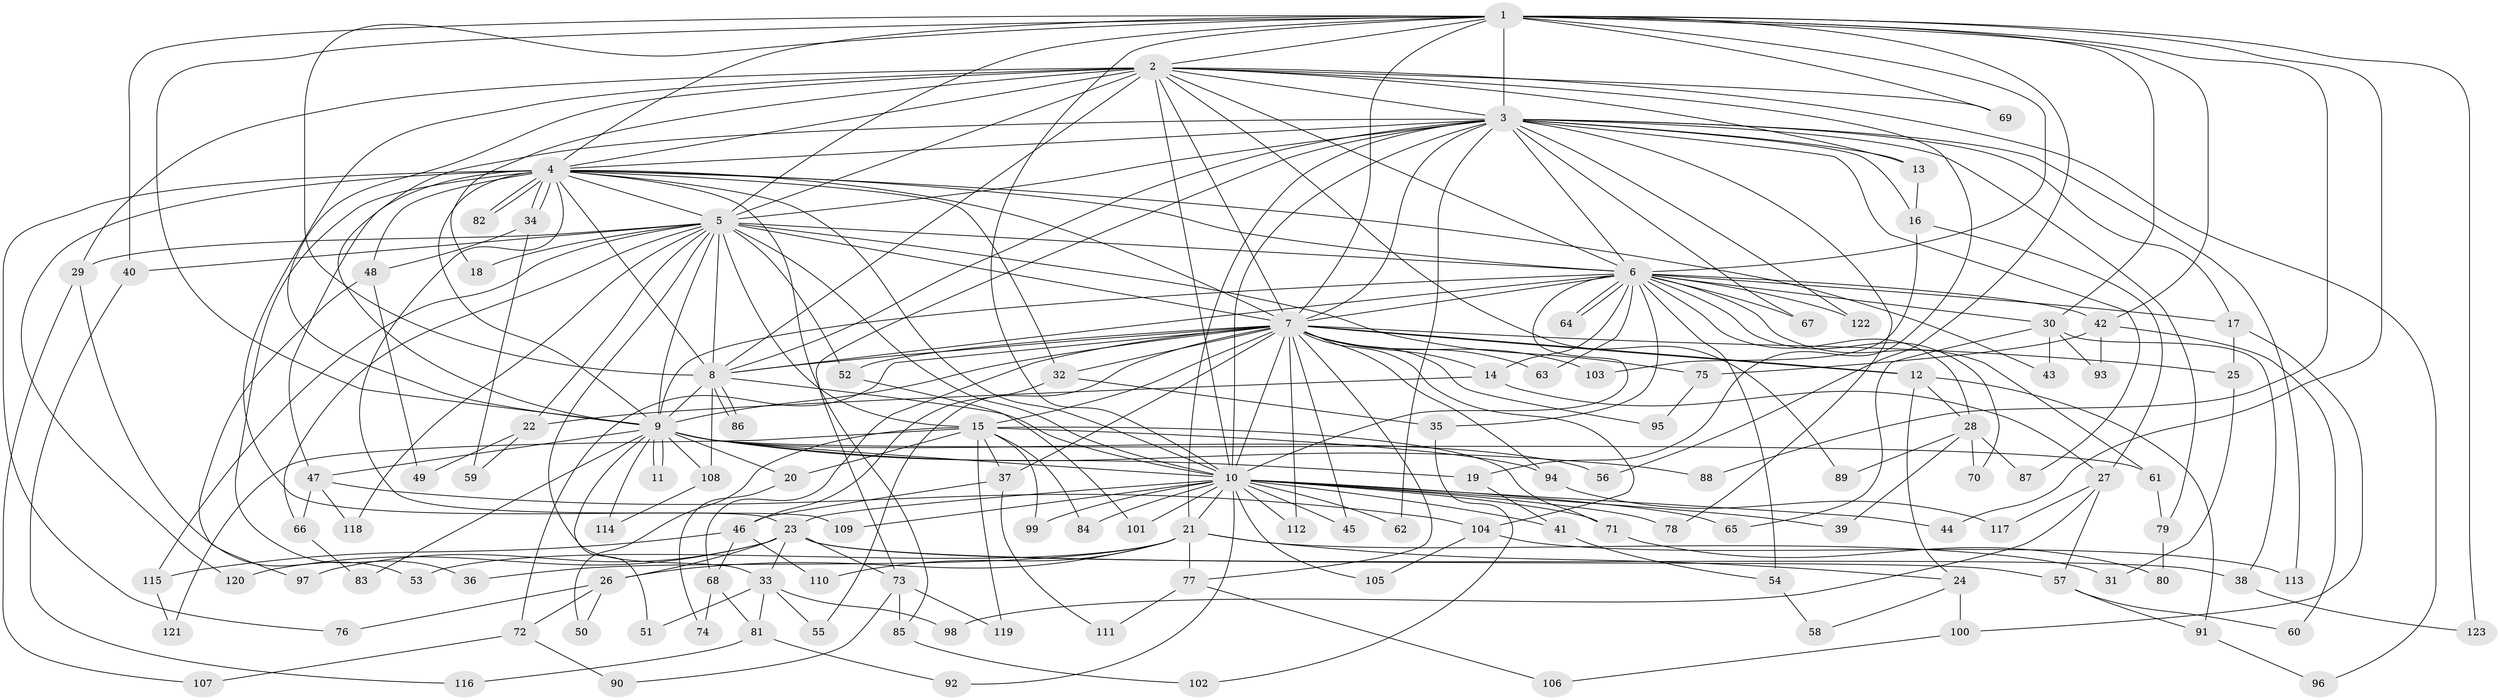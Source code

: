 // Generated by graph-tools (version 1.1) at 2025/11/02/27/25 16:11:00]
// undirected, 123 vertices, 271 edges
graph export_dot {
graph [start="1"]
  node [color=gray90,style=filled];
  1;
  2;
  3;
  4;
  5;
  6;
  7;
  8;
  9;
  10;
  11;
  12;
  13;
  14;
  15;
  16;
  17;
  18;
  19;
  20;
  21;
  22;
  23;
  24;
  25;
  26;
  27;
  28;
  29;
  30;
  31;
  32;
  33;
  34;
  35;
  36;
  37;
  38;
  39;
  40;
  41;
  42;
  43;
  44;
  45;
  46;
  47;
  48;
  49;
  50;
  51;
  52;
  53;
  54;
  55;
  56;
  57;
  58;
  59;
  60;
  61;
  62;
  63;
  64;
  65;
  66;
  67;
  68;
  69;
  70;
  71;
  72;
  73;
  74;
  75;
  76;
  77;
  78;
  79;
  80;
  81;
  82;
  83;
  84;
  85;
  86;
  87;
  88;
  89;
  90;
  91;
  92;
  93;
  94;
  95;
  96;
  97;
  98;
  99;
  100;
  101;
  102;
  103;
  104;
  105;
  106;
  107;
  108;
  109;
  110;
  111;
  112;
  113;
  114;
  115;
  116;
  117;
  118;
  119;
  120;
  121;
  122;
  123;
  1 -- 2;
  1 -- 3;
  1 -- 4;
  1 -- 5;
  1 -- 6;
  1 -- 7;
  1 -- 8;
  1 -- 9;
  1 -- 10;
  1 -- 30;
  1 -- 40;
  1 -- 42;
  1 -- 44;
  1 -- 56;
  1 -- 69;
  1 -- 88;
  1 -- 123;
  2 -- 3;
  2 -- 4;
  2 -- 5;
  2 -- 6;
  2 -- 7;
  2 -- 8;
  2 -- 9;
  2 -- 10;
  2 -- 13;
  2 -- 18;
  2 -- 19;
  2 -- 23;
  2 -- 29;
  2 -- 69;
  2 -- 89;
  2 -- 96;
  3 -- 4;
  3 -- 5;
  3 -- 6;
  3 -- 7;
  3 -- 8;
  3 -- 9;
  3 -- 10;
  3 -- 13;
  3 -- 16;
  3 -- 17;
  3 -- 21;
  3 -- 62;
  3 -- 67;
  3 -- 73;
  3 -- 78;
  3 -- 79;
  3 -- 87;
  3 -- 113;
  3 -- 122;
  4 -- 5;
  4 -- 6;
  4 -- 7;
  4 -- 8;
  4 -- 9;
  4 -- 10;
  4 -- 32;
  4 -- 34;
  4 -- 34;
  4 -- 36;
  4 -- 43;
  4 -- 47;
  4 -- 48;
  4 -- 76;
  4 -- 82;
  4 -- 82;
  4 -- 85;
  4 -- 109;
  4 -- 120;
  5 -- 6;
  5 -- 7;
  5 -- 8;
  5 -- 9;
  5 -- 10;
  5 -- 15;
  5 -- 18;
  5 -- 22;
  5 -- 29;
  5 -- 33;
  5 -- 40;
  5 -- 52;
  5 -- 66;
  5 -- 75;
  5 -- 115;
  5 -- 118;
  6 -- 7;
  6 -- 8;
  6 -- 9;
  6 -- 10;
  6 -- 14;
  6 -- 17;
  6 -- 28;
  6 -- 30;
  6 -- 35;
  6 -- 42;
  6 -- 54;
  6 -- 61;
  6 -- 63;
  6 -- 64;
  6 -- 64;
  6 -- 67;
  6 -- 70;
  6 -- 122;
  7 -- 8;
  7 -- 9;
  7 -- 10;
  7 -- 12;
  7 -- 12;
  7 -- 14;
  7 -- 15;
  7 -- 25;
  7 -- 32;
  7 -- 37;
  7 -- 45;
  7 -- 52;
  7 -- 55;
  7 -- 63;
  7 -- 68;
  7 -- 72;
  7 -- 77;
  7 -- 94;
  7 -- 95;
  7 -- 103;
  7 -- 104;
  7 -- 112;
  8 -- 9;
  8 -- 10;
  8 -- 86;
  8 -- 86;
  8 -- 108;
  9 -- 10;
  9 -- 11;
  9 -- 11;
  9 -- 19;
  9 -- 20;
  9 -- 47;
  9 -- 51;
  9 -- 56;
  9 -- 61;
  9 -- 83;
  9 -- 88;
  9 -- 108;
  9 -- 114;
  10 -- 21;
  10 -- 23;
  10 -- 39;
  10 -- 41;
  10 -- 44;
  10 -- 45;
  10 -- 62;
  10 -- 65;
  10 -- 71;
  10 -- 78;
  10 -- 84;
  10 -- 92;
  10 -- 99;
  10 -- 101;
  10 -- 105;
  10 -- 109;
  10 -- 112;
  12 -- 24;
  12 -- 28;
  12 -- 91;
  13 -- 16;
  14 -- 22;
  14 -- 27;
  15 -- 20;
  15 -- 37;
  15 -- 50;
  15 -- 71;
  15 -- 84;
  15 -- 94;
  15 -- 99;
  15 -- 119;
  15 -- 121;
  16 -- 27;
  16 -- 103;
  17 -- 25;
  17 -- 100;
  19 -- 41;
  20 -- 74;
  21 -- 24;
  21 -- 26;
  21 -- 31;
  21 -- 36;
  21 -- 53;
  21 -- 77;
  21 -- 110;
  22 -- 49;
  22 -- 59;
  23 -- 26;
  23 -- 33;
  23 -- 38;
  23 -- 57;
  23 -- 73;
  23 -- 97;
  23 -- 120;
  24 -- 58;
  24 -- 100;
  25 -- 31;
  26 -- 50;
  26 -- 72;
  26 -- 76;
  27 -- 57;
  27 -- 98;
  27 -- 117;
  28 -- 39;
  28 -- 70;
  28 -- 87;
  28 -- 89;
  29 -- 53;
  29 -- 107;
  30 -- 38;
  30 -- 43;
  30 -- 65;
  30 -- 93;
  32 -- 35;
  32 -- 46;
  33 -- 51;
  33 -- 55;
  33 -- 81;
  33 -- 98;
  34 -- 48;
  34 -- 59;
  35 -- 102;
  37 -- 46;
  37 -- 111;
  38 -- 123;
  40 -- 116;
  41 -- 54;
  42 -- 60;
  42 -- 75;
  42 -- 93;
  46 -- 68;
  46 -- 110;
  46 -- 115;
  47 -- 66;
  47 -- 104;
  47 -- 118;
  48 -- 49;
  48 -- 97;
  52 -- 101;
  54 -- 58;
  57 -- 60;
  57 -- 91;
  61 -- 79;
  66 -- 83;
  68 -- 74;
  68 -- 81;
  71 -- 80;
  72 -- 90;
  72 -- 107;
  73 -- 85;
  73 -- 90;
  73 -- 119;
  75 -- 95;
  77 -- 106;
  77 -- 111;
  79 -- 80;
  81 -- 92;
  81 -- 116;
  85 -- 102;
  91 -- 96;
  94 -- 117;
  100 -- 106;
  104 -- 105;
  104 -- 113;
  108 -- 114;
  115 -- 121;
}
